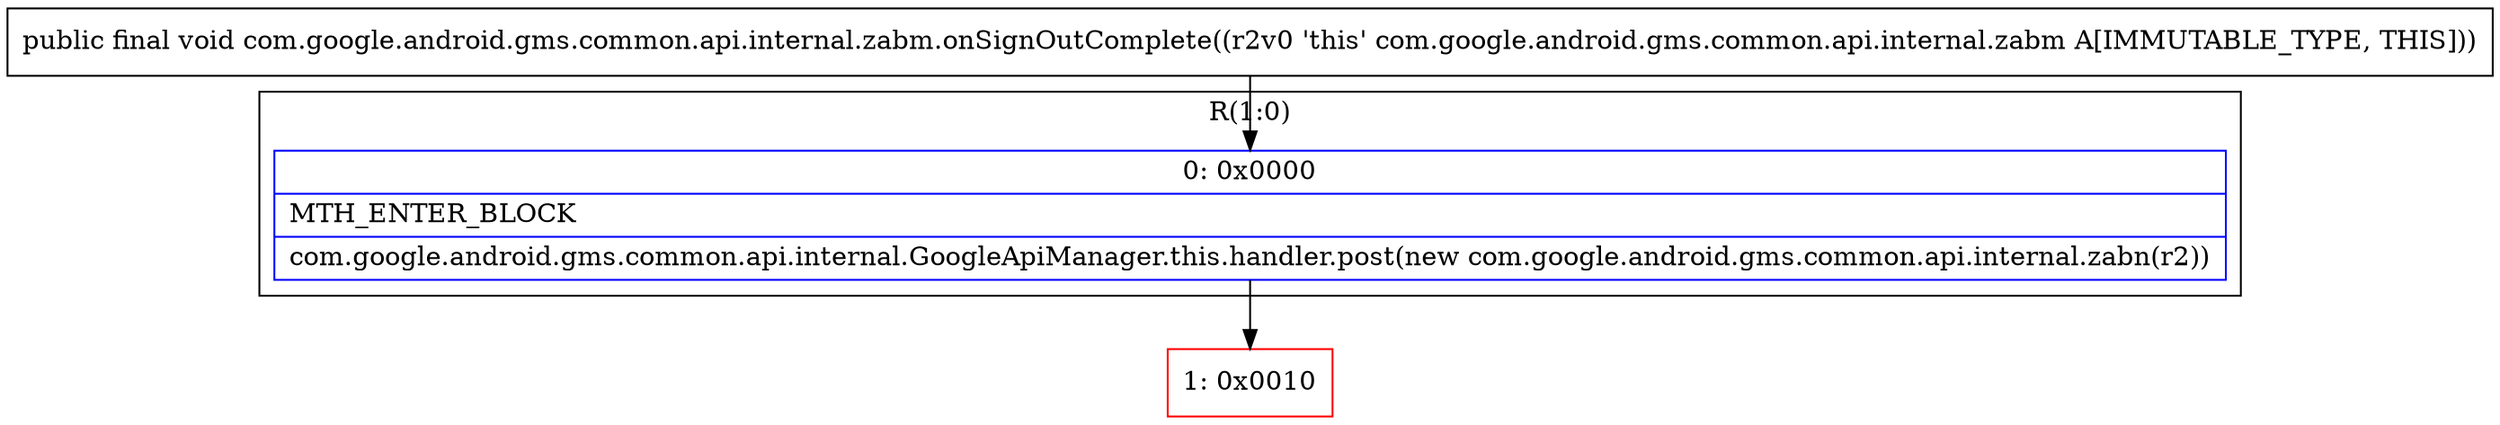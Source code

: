 digraph "CFG forcom.google.android.gms.common.api.internal.zabm.onSignOutComplete()V" {
subgraph cluster_Region_180043555 {
label = "R(1:0)";
node [shape=record,color=blue];
Node_0 [shape=record,label="{0\:\ 0x0000|MTH_ENTER_BLOCK\l|com.google.android.gms.common.api.internal.GoogleApiManager.this.handler.post(new com.google.android.gms.common.api.internal.zabn(r2))\l}"];
}
Node_1 [shape=record,color=red,label="{1\:\ 0x0010}"];
MethodNode[shape=record,label="{public final void com.google.android.gms.common.api.internal.zabm.onSignOutComplete((r2v0 'this' com.google.android.gms.common.api.internal.zabm A[IMMUTABLE_TYPE, THIS])) }"];
MethodNode -> Node_0;
Node_0 -> Node_1;
}

